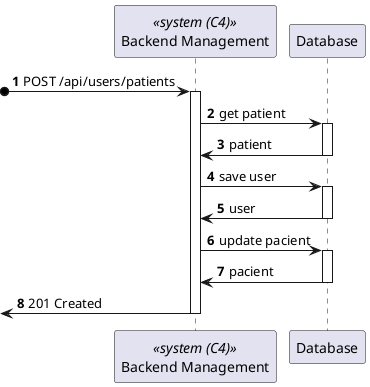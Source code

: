 @startuml Patient Profile Update (level 3 - 1)

autonumber
participant BE as "Backend Management" <<system (C4)>>
participant DB as "Database"

?o-> BE : POST /api/users/patients
activate BE

BE -> DB : get patient

activate DB 

DB -> BE : patient

deactivate DB 


BE -> DB : save user

activate DB 

DB -> BE : user 

deactivate DB

BE -> DB : update pacient

activate DB 

DB -> BE : pacient

deactivate DB 

<- BE : 201 Created

deactivate BE

@enduml